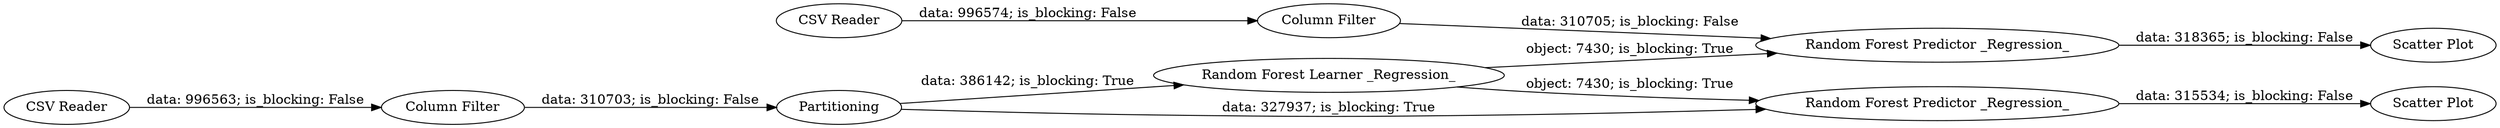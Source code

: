 digraph {
	"-2720150466179808109_2462" [label="Scatter Plot"]
	"-2720150466179808109_2464" [label="Random Forest Learner _Regression_"]
	"-2720150466179808109_2454" [label=Partitioning]
	"-2720150466179808109_2452" [label="Column Filter"]
	"-2720150466179808109_2461" [label="Random Forest Predictor _Regression_"]
	"-2720150466179808109_2451" [label="Column Filter"]
	"-2720150466179808109_2447" [label="CSV Reader"]
	"-2720150466179808109_2463" [label="Scatter Plot"]
	"-2720150466179808109_2453" [label="CSV Reader"]
	"-2720150466179808109_2455" [label="Random Forest Predictor _Regression_"]
	"-2720150466179808109_2453" -> "-2720150466179808109_2452" [label="data: 996574; is_blocking: False"]
	"-2720150466179808109_2464" -> "-2720150466179808109_2461" [label="object: 7430; is_blocking: True"]
	"-2720150466179808109_2454" -> "-2720150466179808109_2455" [label="data: 327937; is_blocking: True"]
	"-2720150466179808109_2451" -> "-2720150466179808109_2454" [label="data: 310703; is_blocking: False"]
	"-2720150466179808109_2454" -> "-2720150466179808109_2464" [label="data: 386142; is_blocking: True"]
	"-2720150466179808109_2452" -> "-2720150466179808109_2461" [label="data: 310705; is_blocking: False"]
	"-2720150466179808109_2464" -> "-2720150466179808109_2455" [label="object: 7430; is_blocking: True"]
	"-2720150466179808109_2447" -> "-2720150466179808109_2451" [label="data: 996563; is_blocking: False"]
	"-2720150466179808109_2455" -> "-2720150466179808109_2462" [label="data: 315534; is_blocking: False"]
	"-2720150466179808109_2461" -> "-2720150466179808109_2463" [label="data: 318365; is_blocking: False"]
	rankdir=LR
}
